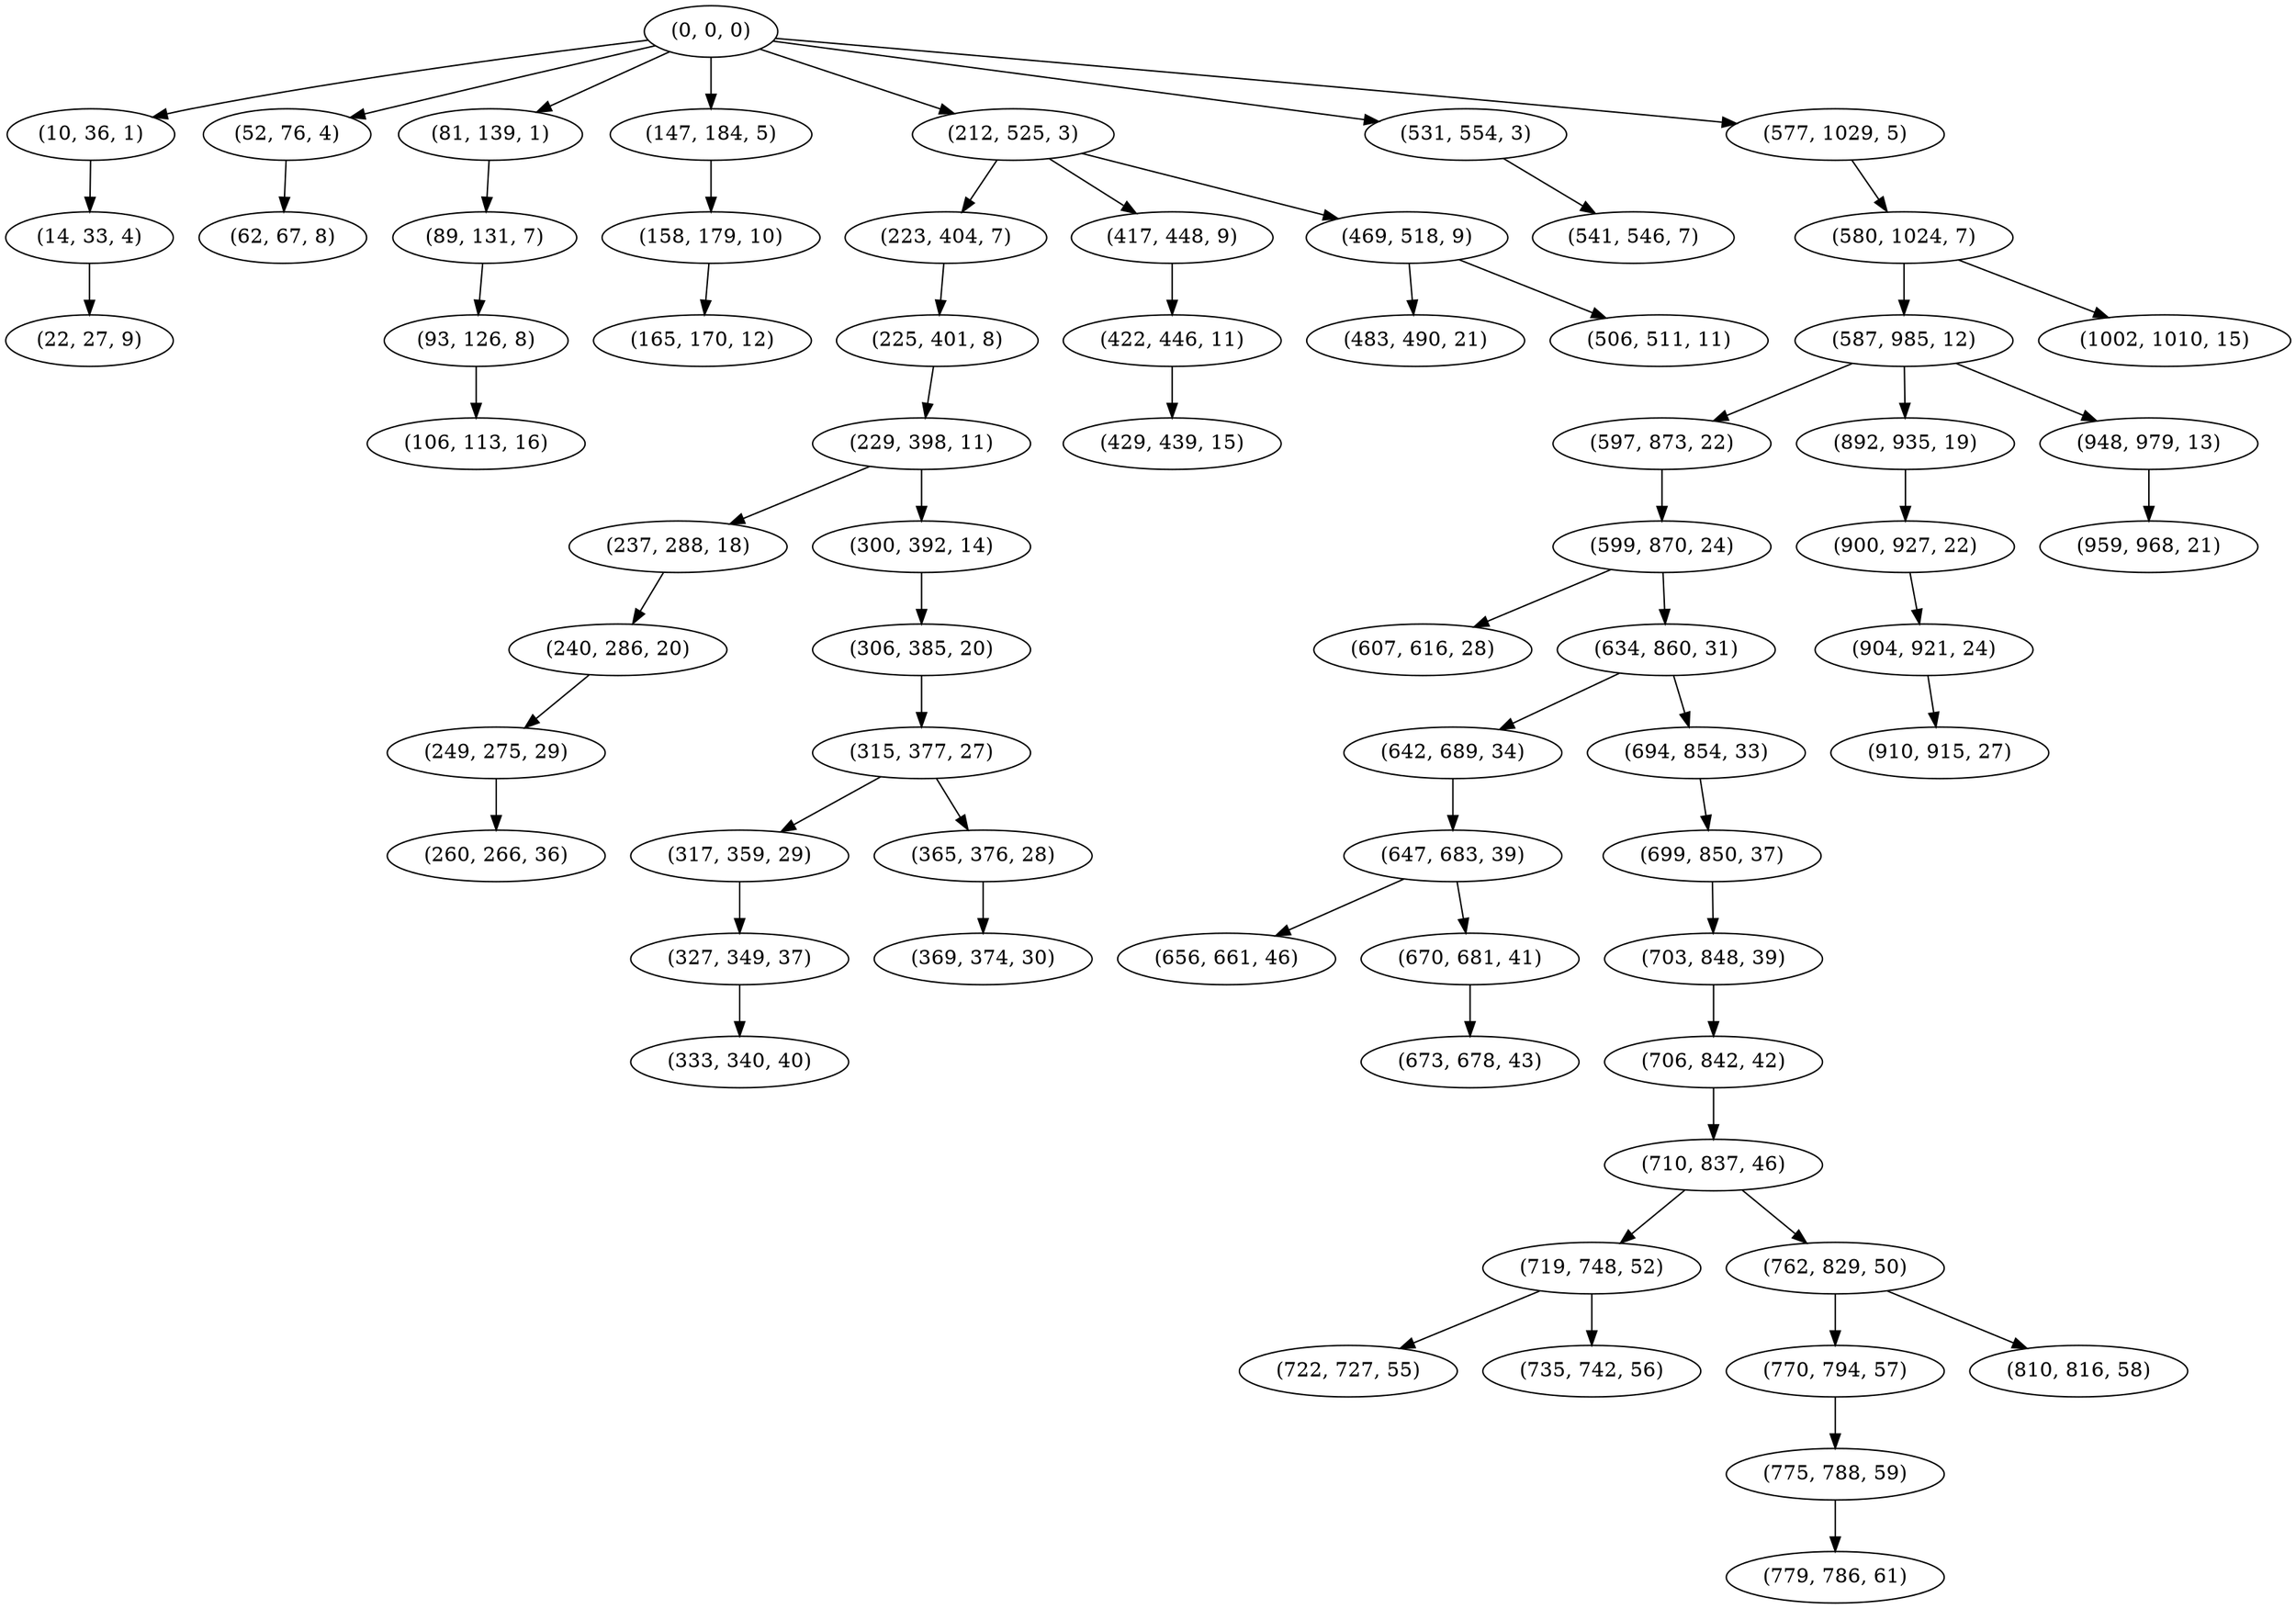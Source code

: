 digraph tree {
    "(0, 0, 0)";
    "(10, 36, 1)";
    "(14, 33, 4)";
    "(22, 27, 9)";
    "(52, 76, 4)";
    "(62, 67, 8)";
    "(81, 139, 1)";
    "(89, 131, 7)";
    "(93, 126, 8)";
    "(106, 113, 16)";
    "(147, 184, 5)";
    "(158, 179, 10)";
    "(165, 170, 12)";
    "(212, 525, 3)";
    "(223, 404, 7)";
    "(225, 401, 8)";
    "(229, 398, 11)";
    "(237, 288, 18)";
    "(240, 286, 20)";
    "(249, 275, 29)";
    "(260, 266, 36)";
    "(300, 392, 14)";
    "(306, 385, 20)";
    "(315, 377, 27)";
    "(317, 359, 29)";
    "(327, 349, 37)";
    "(333, 340, 40)";
    "(365, 376, 28)";
    "(369, 374, 30)";
    "(417, 448, 9)";
    "(422, 446, 11)";
    "(429, 439, 15)";
    "(469, 518, 9)";
    "(483, 490, 21)";
    "(506, 511, 11)";
    "(531, 554, 3)";
    "(541, 546, 7)";
    "(577, 1029, 5)";
    "(580, 1024, 7)";
    "(587, 985, 12)";
    "(597, 873, 22)";
    "(599, 870, 24)";
    "(607, 616, 28)";
    "(634, 860, 31)";
    "(642, 689, 34)";
    "(647, 683, 39)";
    "(656, 661, 46)";
    "(670, 681, 41)";
    "(673, 678, 43)";
    "(694, 854, 33)";
    "(699, 850, 37)";
    "(703, 848, 39)";
    "(706, 842, 42)";
    "(710, 837, 46)";
    "(719, 748, 52)";
    "(722, 727, 55)";
    "(735, 742, 56)";
    "(762, 829, 50)";
    "(770, 794, 57)";
    "(775, 788, 59)";
    "(779, 786, 61)";
    "(810, 816, 58)";
    "(892, 935, 19)";
    "(900, 927, 22)";
    "(904, 921, 24)";
    "(910, 915, 27)";
    "(948, 979, 13)";
    "(959, 968, 21)";
    "(1002, 1010, 15)";
    "(0, 0, 0)" -> "(10, 36, 1)";
    "(0, 0, 0)" -> "(52, 76, 4)";
    "(0, 0, 0)" -> "(81, 139, 1)";
    "(0, 0, 0)" -> "(147, 184, 5)";
    "(0, 0, 0)" -> "(212, 525, 3)";
    "(0, 0, 0)" -> "(531, 554, 3)";
    "(0, 0, 0)" -> "(577, 1029, 5)";
    "(10, 36, 1)" -> "(14, 33, 4)";
    "(14, 33, 4)" -> "(22, 27, 9)";
    "(52, 76, 4)" -> "(62, 67, 8)";
    "(81, 139, 1)" -> "(89, 131, 7)";
    "(89, 131, 7)" -> "(93, 126, 8)";
    "(93, 126, 8)" -> "(106, 113, 16)";
    "(147, 184, 5)" -> "(158, 179, 10)";
    "(158, 179, 10)" -> "(165, 170, 12)";
    "(212, 525, 3)" -> "(223, 404, 7)";
    "(212, 525, 3)" -> "(417, 448, 9)";
    "(212, 525, 3)" -> "(469, 518, 9)";
    "(223, 404, 7)" -> "(225, 401, 8)";
    "(225, 401, 8)" -> "(229, 398, 11)";
    "(229, 398, 11)" -> "(237, 288, 18)";
    "(229, 398, 11)" -> "(300, 392, 14)";
    "(237, 288, 18)" -> "(240, 286, 20)";
    "(240, 286, 20)" -> "(249, 275, 29)";
    "(249, 275, 29)" -> "(260, 266, 36)";
    "(300, 392, 14)" -> "(306, 385, 20)";
    "(306, 385, 20)" -> "(315, 377, 27)";
    "(315, 377, 27)" -> "(317, 359, 29)";
    "(315, 377, 27)" -> "(365, 376, 28)";
    "(317, 359, 29)" -> "(327, 349, 37)";
    "(327, 349, 37)" -> "(333, 340, 40)";
    "(365, 376, 28)" -> "(369, 374, 30)";
    "(417, 448, 9)" -> "(422, 446, 11)";
    "(422, 446, 11)" -> "(429, 439, 15)";
    "(469, 518, 9)" -> "(483, 490, 21)";
    "(469, 518, 9)" -> "(506, 511, 11)";
    "(531, 554, 3)" -> "(541, 546, 7)";
    "(577, 1029, 5)" -> "(580, 1024, 7)";
    "(580, 1024, 7)" -> "(587, 985, 12)";
    "(580, 1024, 7)" -> "(1002, 1010, 15)";
    "(587, 985, 12)" -> "(597, 873, 22)";
    "(587, 985, 12)" -> "(892, 935, 19)";
    "(587, 985, 12)" -> "(948, 979, 13)";
    "(597, 873, 22)" -> "(599, 870, 24)";
    "(599, 870, 24)" -> "(607, 616, 28)";
    "(599, 870, 24)" -> "(634, 860, 31)";
    "(634, 860, 31)" -> "(642, 689, 34)";
    "(634, 860, 31)" -> "(694, 854, 33)";
    "(642, 689, 34)" -> "(647, 683, 39)";
    "(647, 683, 39)" -> "(656, 661, 46)";
    "(647, 683, 39)" -> "(670, 681, 41)";
    "(670, 681, 41)" -> "(673, 678, 43)";
    "(694, 854, 33)" -> "(699, 850, 37)";
    "(699, 850, 37)" -> "(703, 848, 39)";
    "(703, 848, 39)" -> "(706, 842, 42)";
    "(706, 842, 42)" -> "(710, 837, 46)";
    "(710, 837, 46)" -> "(719, 748, 52)";
    "(710, 837, 46)" -> "(762, 829, 50)";
    "(719, 748, 52)" -> "(722, 727, 55)";
    "(719, 748, 52)" -> "(735, 742, 56)";
    "(762, 829, 50)" -> "(770, 794, 57)";
    "(762, 829, 50)" -> "(810, 816, 58)";
    "(770, 794, 57)" -> "(775, 788, 59)";
    "(775, 788, 59)" -> "(779, 786, 61)";
    "(892, 935, 19)" -> "(900, 927, 22)";
    "(900, 927, 22)" -> "(904, 921, 24)";
    "(904, 921, 24)" -> "(910, 915, 27)";
    "(948, 979, 13)" -> "(959, 968, 21)";
}
